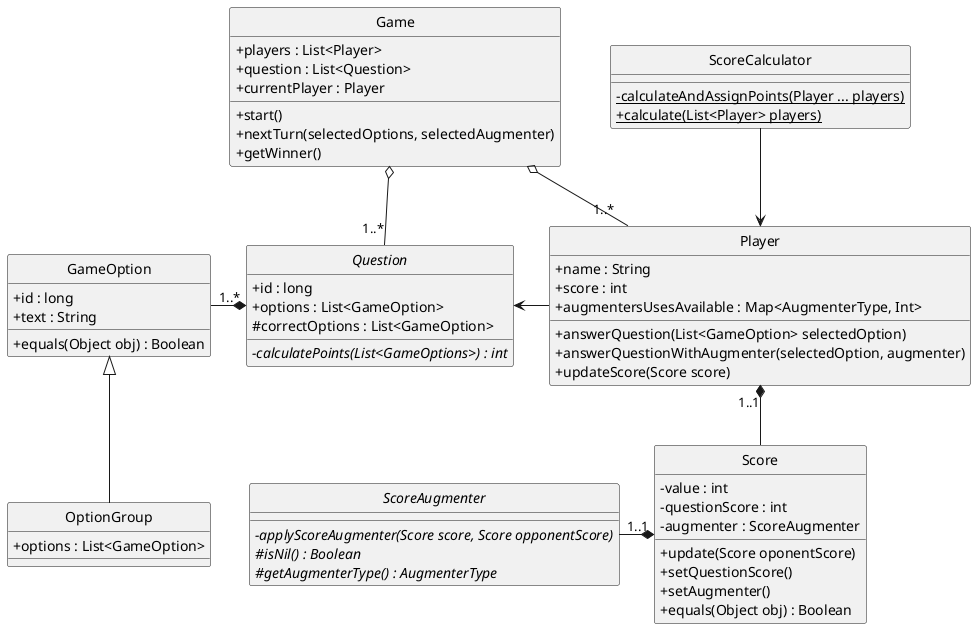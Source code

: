 @startuml DiagramaUML-Clases-TP2
hide circle
skinparam classAttributeIconSize 0

abstract Question{
    + id : long
    + options : List<GameOption>
    # correctOptions : List<GameOption>
    - {abstract}calculatePoints(List<GameOptions>) : int
}

class GameOption{
    + id : long
	+ text : String
    + equals(Object obj) : Boolean
}

class OptionGroup{
    + options : List<GameOption>
}

class Score{
    - value : int
	- questionScore : int
	- augmenter : ScoreAugmenter
    + update(Score oponentScore)
    + setQuestionScore()
    + setAugmenter()
    + equals(Object obj) : Boolean
}

class Game{
    + players : List<Player>
	+ question : List<Question>
	+ currentPlayer : Player
    + start()
    + nextTurn(selectedOptions, selectedAugmenter)
    + getWinner()
}

class ScoreCalculator{
    - {static} calculateAndAssignPoints(Player ... players)
	+ {static} calculate(List<Player> players)
}

class Player{
    + name : String
	+ score : int
	+ augmentersUsesAvailable : Map<AugmenterType, Int>
    + answerQuestion(List<GameOption> selectedOption)
    + answerQuestionWithAugmenter(selectedOption, augmenter)
    + updateScore(Score score)
}

abstract ScoreAugmenter{
    - {abstract}applyScoreAugmenter(Score score, Score opponentScore)
    # {abstract}isNil() : Boolean
    # {abstract}getAugmenterType() : AugmenterType
}


Game  o--"1..*"  Question
Game o--"1..*"  Player

Score "1..1"*--left ScoreAugmenter
ScoreCalculator --> Player

Player --left> Question

Player "1..1"*-- Score

Question "1..*"*--left GameOption
OptionGroup --up|> GameOption

@enduml